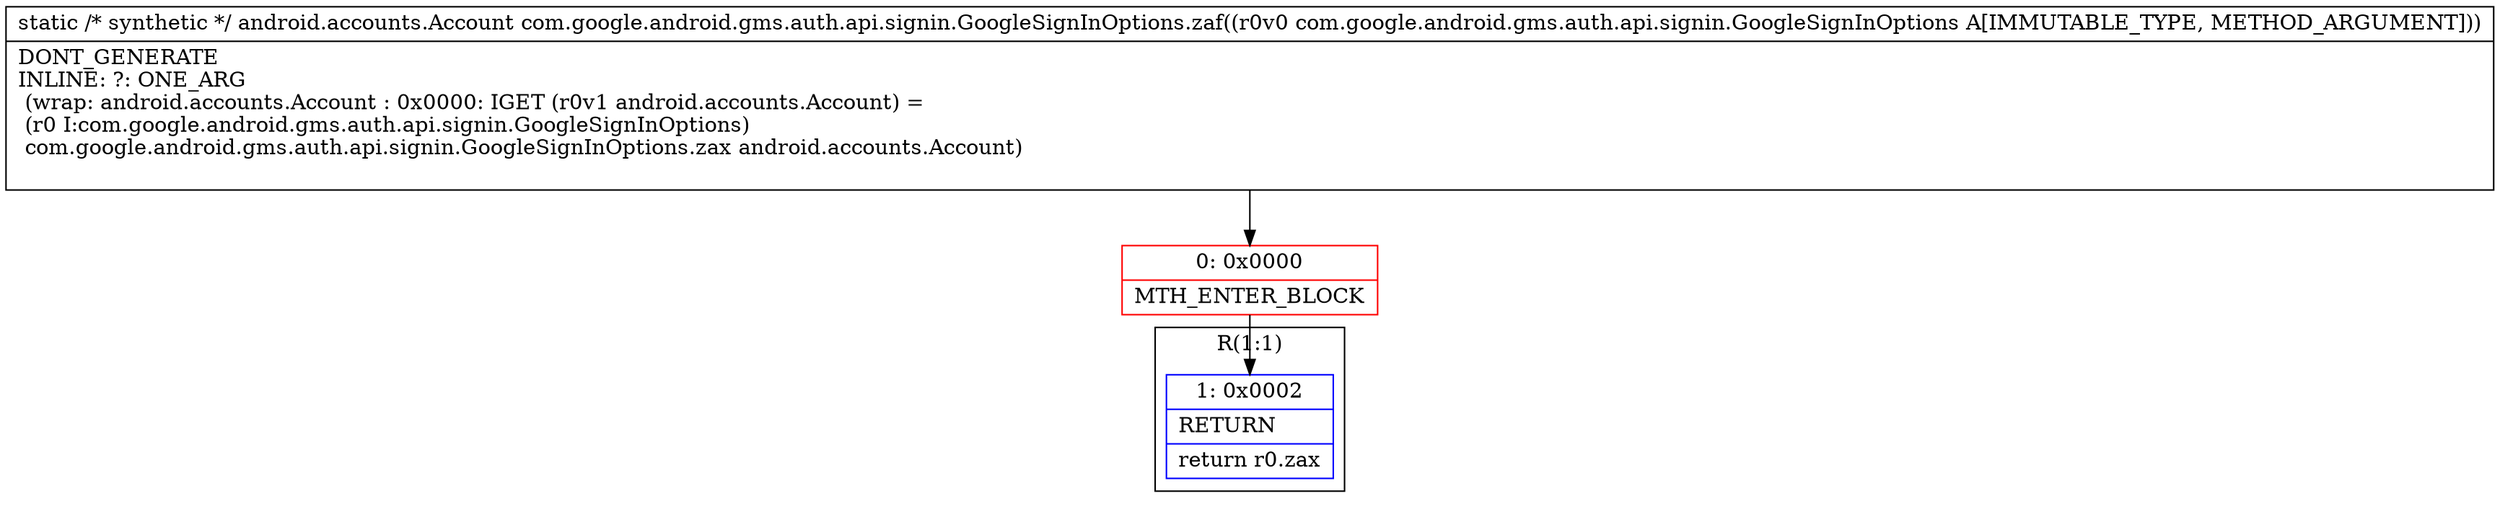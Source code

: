 digraph "CFG forcom.google.android.gms.auth.api.signin.GoogleSignInOptions.zaf(Lcom\/google\/android\/gms\/auth\/api\/signin\/GoogleSignInOptions;)Landroid\/accounts\/Account;" {
subgraph cluster_Region_1568289216 {
label = "R(1:1)";
node [shape=record,color=blue];
Node_1 [shape=record,label="{1\:\ 0x0002|RETURN\l|return r0.zax\l}"];
}
Node_0 [shape=record,color=red,label="{0\:\ 0x0000|MTH_ENTER_BLOCK\l}"];
MethodNode[shape=record,label="{static \/* synthetic *\/ android.accounts.Account com.google.android.gms.auth.api.signin.GoogleSignInOptions.zaf((r0v0 com.google.android.gms.auth.api.signin.GoogleSignInOptions A[IMMUTABLE_TYPE, METHOD_ARGUMENT]))  | DONT_GENERATE\lINLINE: ?: ONE_ARG  \l  (wrap: android.accounts.Account : 0x0000: IGET  (r0v1 android.accounts.Account) = \l  (r0 I:com.google.android.gms.auth.api.signin.GoogleSignInOptions)\l com.google.android.gms.auth.api.signin.GoogleSignInOptions.zax android.accounts.Account)\l\l}"];
MethodNode -> Node_0;
Node_0 -> Node_1;
}

